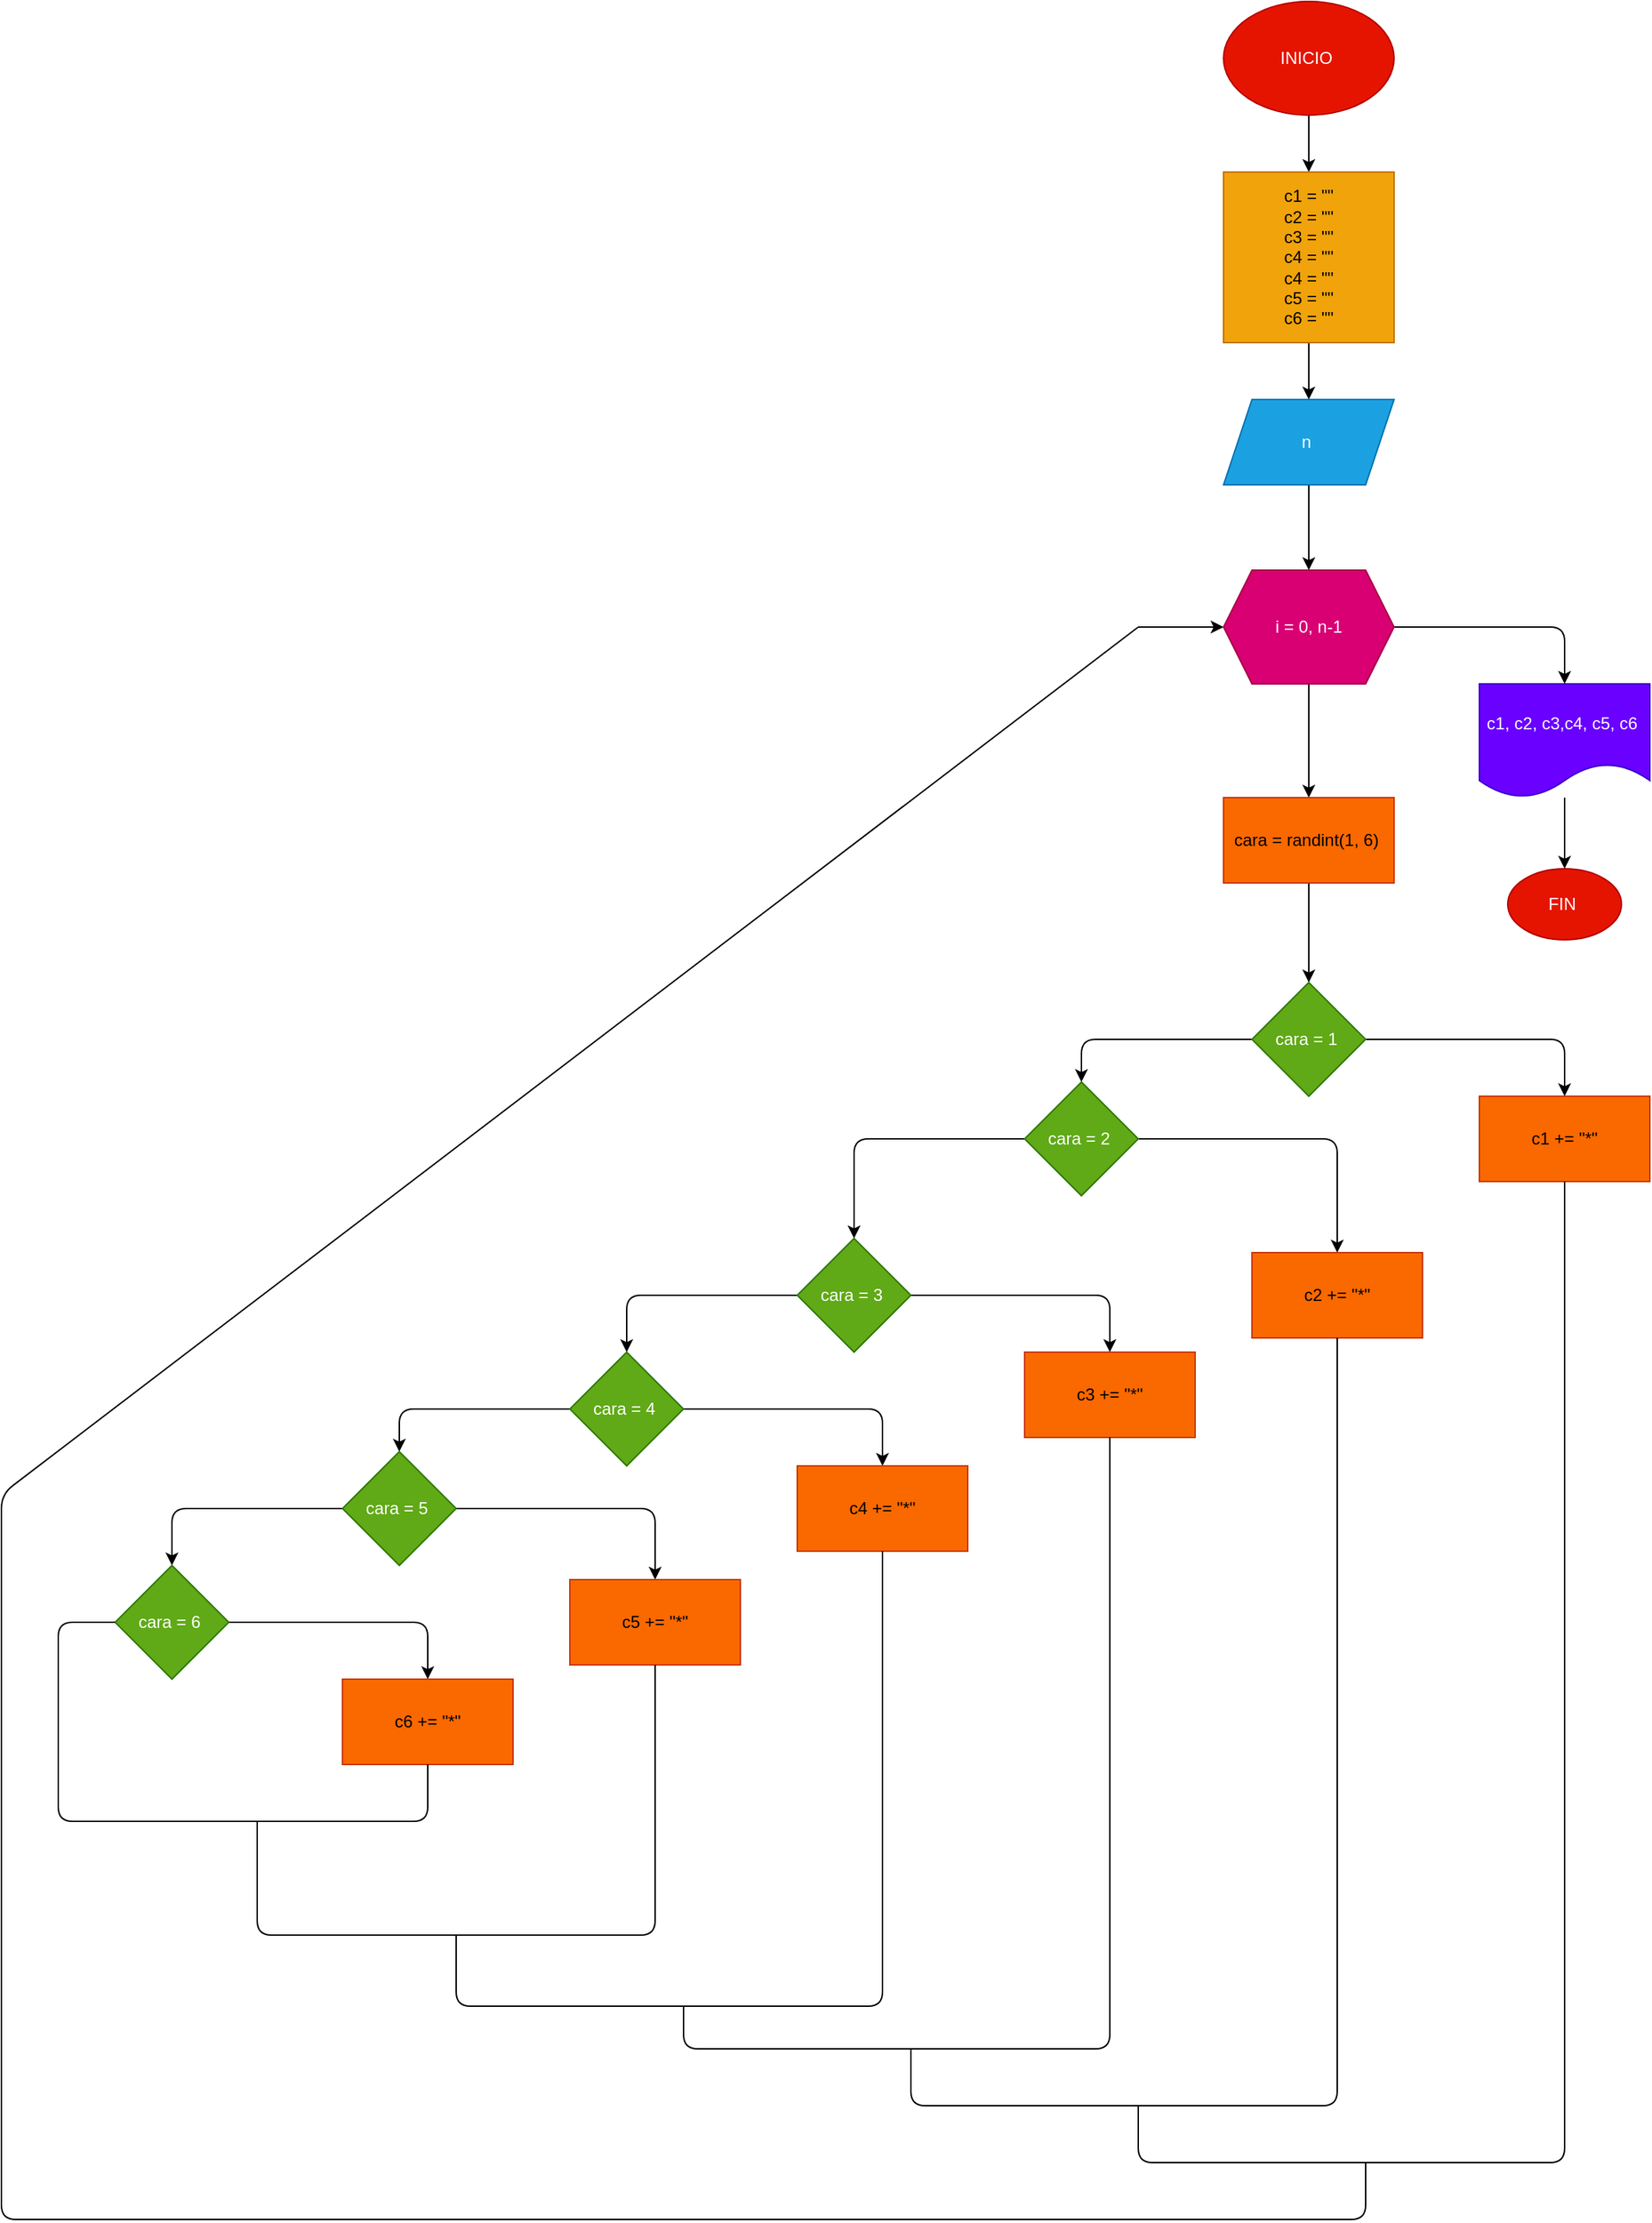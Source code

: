 <mxfile>
    <diagram id="fER66-QO0JmWQV-vCX6K" name="Page-1">
        <mxGraphModel dx="2770" dy="2543" grid="1" gridSize="10" guides="1" tooltips="1" connect="1" arrows="1" fold="1" page="1" pageScale="1" pageWidth="850" pageHeight="1100" math="0" shadow="0">
            <root>
                <mxCell id="0"/>
                <mxCell id="1" parent="0"/>
                <mxCell id="4" value="" style="edgeStyle=none;html=1;" edge="1" parent="1" source="2" target="3">
                    <mxGeometry relative="1" as="geometry"/>
                </mxCell>
                <mxCell id="2" value="INICIO&amp;nbsp;" style="ellipse;whiteSpace=wrap;html=1;fillColor=#e51400;fontColor=#ffffff;strokeColor=#B20000;" vertex="1" parent="1">
                    <mxGeometry x="380" y="-1080" width="120" height="80" as="geometry"/>
                </mxCell>
                <mxCell id="6" value="" style="edgeStyle=none;html=1;" edge="1" parent="1" source="3" target="5">
                    <mxGeometry relative="1" as="geometry"/>
                </mxCell>
                <mxCell id="3" value="c1 = &quot;&quot;&lt;br&gt;c2 = &quot;&quot;&lt;br&gt;c3 = &quot;&quot;&lt;br&gt;c4 = &quot;&quot;&lt;br&gt;c4 = &quot;&quot;&lt;br&gt;c5 = &quot;&quot;&lt;br&gt;c6 = &quot;&quot;" style="whiteSpace=wrap;html=1;fillColor=#f0a30a;fontColor=#000000;strokeColor=#BD7000;" vertex="1" parent="1">
                    <mxGeometry x="380" y="-960" width="120" height="120" as="geometry"/>
                </mxCell>
                <mxCell id="8" style="edgeStyle=none;html=1;entryX=0.5;entryY=0;entryDx=0;entryDy=0;" edge="1" parent="1" source="5" target="7">
                    <mxGeometry relative="1" as="geometry"/>
                </mxCell>
                <mxCell id="5" value="n&amp;nbsp;" style="shape=parallelogram;perimeter=parallelogramPerimeter;whiteSpace=wrap;html=1;fixedSize=1;fillColor=#1ba1e2;fontColor=#ffffff;strokeColor=#006EAF;" vertex="1" parent="1">
                    <mxGeometry x="380" y="-800" width="120" height="60" as="geometry"/>
                </mxCell>
                <mxCell id="10" value="" style="edgeStyle=none;html=1;" edge="1" parent="1" source="7" target="9">
                    <mxGeometry relative="1" as="geometry">
                        <Array as="points">
                            <mxPoint x="620" y="-640"/>
                        </Array>
                    </mxGeometry>
                </mxCell>
                <mxCell id="14" value="" style="edgeStyle=none;html=1;" edge="1" parent="1" source="7" target="13">
                    <mxGeometry relative="1" as="geometry"/>
                </mxCell>
                <mxCell id="7" value="i = 0, n-1" style="shape=hexagon;perimeter=hexagonPerimeter2;whiteSpace=wrap;html=1;fixedSize=1;fillColor=#d80073;fontColor=#ffffff;strokeColor=#A50040;" vertex="1" parent="1">
                    <mxGeometry x="380" y="-680" width="120" height="80" as="geometry"/>
                </mxCell>
                <mxCell id="12" value="" style="edgeStyle=none;html=1;" edge="1" parent="1" source="9" target="11">
                    <mxGeometry relative="1" as="geometry"/>
                </mxCell>
                <mxCell id="9" value="c1, c2, c3,c4, c5, c6&amp;nbsp;" style="shape=document;whiteSpace=wrap;html=1;boundedLbl=1;fillColor=#6a00ff;fontColor=#ffffff;strokeColor=#3700CC;" vertex="1" parent="1">
                    <mxGeometry x="560" y="-600" width="120" height="80" as="geometry"/>
                </mxCell>
                <mxCell id="11" value="FIN&amp;nbsp;" style="ellipse;whiteSpace=wrap;html=1;fillColor=#e51400;fontColor=#ffffff;strokeColor=#B20000;" vertex="1" parent="1">
                    <mxGeometry x="580" y="-470" width="80" height="50" as="geometry"/>
                </mxCell>
                <mxCell id="18" value="" style="edgeStyle=none;html=1;" edge="1" parent="1" source="13" target="17">
                    <mxGeometry relative="1" as="geometry"/>
                </mxCell>
                <mxCell id="13" value="cara = randint(1, 6)&amp;nbsp;" style="whiteSpace=wrap;html=1;fillColor=#fa6800;fontColor=#000000;strokeColor=#C73500;" vertex="1" parent="1">
                    <mxGeometry x="380" y="-520" width="120" height="60" as="geometry"/>
                </mxCell>
                <mxCell id="20" style="edgeStyle=none;html=1;entryX=0.5;entryY=0;entryDx=0;entryDy=0;" edge="1" parent="1" source="17" target="19">
                    <mxGeometry relative="1" as="geometry">
                        <Array as="points">
                            <mxPoint x="620" y="-350"/>
                        </Array>
                    </mxGeometry>
                </mxCell>
                <mxCell id="22" value="" style="edgeStyle=none;html=1;" edge="1" parent="1" source="17" target="21">
                    <mxGeometry relative="1" as="geometry">
                        <Array as="points">
                            <mxPoint x="280" y="-350"/>
                        </Array>
                    </mxGeometry>
                </mxCell>
                <mxCell id="17" value="cara = 1&amp;nbsp;" style="rhombus;whiteSpace=wrap;html=1;fillColor=#60a917;fontColor=#ffffff;strokeColor=#2D7600;" vertex="1" parent="1">
                    <mxGeometry x="400" y="-390" width="80" height="80" as="geometry"/>
                </mxCell>
                <mxCell id="19" value="c1 += &quot;*&quot;" style="whiteSpace=wrap;html=1;fillColor=#fa6800;fontColor=#000000;strokeColor=#C73500;" vertex="1" parent="1">
                    <mxGeometry x="560" y="-310" width="120" height="60" as="geometry"/>
                </mxCell>
                <mxCell id="24" value="" style="edgeStyle=none;html=1;" edge="1" parent="1" source="21" target="25">
                    <mxGeometry relative="1" as="geometry">
                        <mxPoint x="410" y="-280" as="targetPoint"/>
                        <Array as="points">
                            <mxPoint x="370" y="-280"/>
                            <mxPoint x="460" y="-280"/>
                        </Array>
                    </mxGeometry>
                </mxCell>
                <mxCell id="27" style="edgeStyle=none;html=1;entryX=0.5;entryY=0;entryDx=0;entryDy=0;" edge="1" parent="1" source="21" target="26">
                    <mxGeometry relative="1" as="geometry">
                        <Array as="points">
                            <mxPoint x="120" y="-280"/>
                        </Array>
                    </mxGeometry>
                </mxCell>
                <mxCell id="21" value="cara = 2&amp;nbsp;" style="rhombus;whiteSpace=wrap;html=1;fillColor=#60a917;fontColor=#ffffff;strokeColor=#2D7600;" vertex="1" parent="1">
                    <mxGeometry x="240" y="-320" width="80" height="80" as="geometry"/>
                </mxCell>
                <mxCell id="25" value="c2 += &quot;*&quot;" style="rounded=0;whiteSpace=wrap;html=1;fillColor=#fa6800;fontColor=#000000;strokeColor=#C73500;" vertex="1" parent="1">
                    <mxGeometry x="400" y="-200" width="120" height="60" as="geometry"/>
                </mxCell>
                <mxCell id="29" value="" style="edgeStyle=none;html=1;" edge="1" parent="1" source="26" target="28">
                    <mxGeometry relative="1" as="geometry">
                        <Array as="points">
                            <mxPoint x="300" y="-170"/>
                        </Array>
                    </mxGeometry>
                </mxCell>
                <mxCell id="31" value="" style="edgeStyle=none;html=1;" edge="1" parent="1" source="26" target="30">
                    <mxGeometry relative="1" as="geometry">
                        <Array as="points">
                            <mxPoint x="-40" y="-170"/>
                        </Array>
                    </mxGeometry>
                </mxCell>
                <mxCell id="26" value="cara = 3&amp;nbsp;" style="rhombus;whiteSpace=wrap;html=1;fillColor=#60a917;fontColor=#ffffff;strokeColor=#2D7600;" vertex="1" parent="1">
                    <mxGeometry x="80" y="-210" width="80" height="80" as="geometry"/>
                </mxCell>
                <mxCell id="28" value="c3 += &quot;*&quot;" style="whiteSpace=wrap;html=1;fillColor=#fa6800;fontColor=#000000;strokeColor=#C73500;" vertex="1" parent="1">
                    <mxGeometry x="240" y="-130" width="120" height="60" as="geometry"/>
                </mxCell>
                <mxCell id="36" value="" style="edgeStyle=none;html=1;entryX=0.5;entryY=0;entryDx=0;entryDy=0;" edge="1" parent="1" source="30" target="37">
                    <mxGeometry relative="1" as="geometry">
                        <Array as="points">
                            <mxPoint x="140" y="-90"/>
                        </Array>
                    </mxGeometry>
                </mxCell>
                <mxCell id="39" value="" style="edgeStyle=none;html=1;" edge="1" parent="1" source="30" target="38">
                    <mxGeometry relative="1" as="geometry">
                        <Array as="points">
                            <mxPoint x="-200" y="-90"/>
                        </Array>
                    </mxGeometry>
                </mxCell>
                <mxCell id="30" value="cara = 4&amp;nbsp;" style="rhombus;whiteSpace=wrap;html=1;fillColor=#60a917;fontColor=#ffffff;strokeColor=#2D7600;" vertex="1" parent="1">
                    <mxGeometry x="-80" y="-130" width="80" height="80" as="geometry"/>
                </mxCell>
                <mxCell id="37" value="c4 += &quot;*&quot;" style="rounded=0;whiteSpace=wrap;html=1;fillColor=#fa6800;fontColor=#000000;strokeColor=#C73500;" vertex="1" parent="1">
                    <mxGeometry x="80" y="-50" width="120" height="60" as="geometry"/>
                </mxCell>
                <mxCell id="40" value="" style="edgeStyle=none;html=1;" edge="1" parent="1" source="38" target="41">
                    <mxGeometry relative="1" as="geometry">
                        <mxPoint x="-70" y="-30" as="targetPoint"/>
                        <Array as="points">
                            <mxPoint x="-20" y="-20"/>
                        </Array>
                    </mxGeometry>
                </mxCell>
                <mxCell id="43" value="" style="edgeStyle=none;html=1;" edge="1" parent="1" source="38" target="42">
                    <mxGeometry relative="1" as="geometry">
                        <Array as="points">
                            <mxPoint x="-360" y="-20"/>
                        </Array>
                    </mxGeometry>
                </mxCell>
                <mxCell id="38" value="cara = 5&amp;nbsp;" style="rhombus;whiteSpace=wrap;html=1;fillColor=#60a917;fontColor=#ffffff;strokeColor=#2D7600;" vertex="1" parent="1">
                    <mxGeometry x="-240" y="-60" width="80" height="80" as="geometry"/>
                </mxCell>
                <mxCell id="41" value="c5 += &quot;*&quot;" style="rounded=0;whiteSpace=wrap;html=1;fillColor=#fa6800;fontColor=#000000;strokeColor=#C73500;" vertex="1" parent="1">
                    <mxGeometry x="-80" y="30.0" width="120" height="60" as="geometry"/>
                </mxCell>
                <mxCell id="46" style="edgeStyle=none;html=1;entryX=0.5;entryY=0;entryDx=0;entryDy=0;" edge="1" parent="1" source="42" target="45">
                    <mxGeometry relative="1" as="geometry">
                        <Array as="points">
                            <mxPoint x="-180" y="60"/>
                        </Array>
                    </mxGeometry>
                </mxCell>
                <mxCell id="42" value="cara = 6&amp;nbsp;" style="rhombus;whiteSpace=wrap;html=1;fillColor=#60a917;fontColor=#ffffff;strokeColor=#2D7600;" vertex="1" parent="1">
                    <mxGeometry x="-400" y="20" width="80" height="80" as="geometry"/>
                </mxCell>
                <mxCell id="45" value="c6 += &quot;*&quot;" style="rounded=0;whiteSpace=wrap;html=1;fillColor=#fa6800;fontColor=#000000;strokeColor=#C73500;" vertex="1" parent="1">
                    <mxGeometry x="-240" y="100" width="120" height="60" as="geometry"/>
                </mxCell>
                <mxCell id="47" value="" style="endArrow=none;html=1;entryX=0;entryY=0.5;entryDx=0;entryDy=0;exitX=0.5;exitY=1;exitDx=0;exitDy=0;" edge="1" parent="1" source="45" target="42">
                    <mxGeometry width="50" height="50" relative="1" as="geometry">
                        <mxPoint x="-70" y="200" as="sourcePoint"/>
                        <mxPoint x="-230" y="-30" as="targetPoint"/>
                        <Array as="points">
                            <mxPoint x="-180" y="200"/>
                            <mxPoint x="-440" y="200"/>
                            <mxPoint x="-440" y="60"/>
                        </Array>
                    </mxGeometry>
                </mxCell>
                <mxCell id="48" value="" style="endArrow=none;html=1;entryX=0.5;entryY=1;entryDx=0;entryDy=0;" edge="1" parent="1" target="19">
                    <mxGeometry width="50" height="50" relative="1" as="geometry">
                        <mxPoint x="320" y="400" as="sourcePoint"/>
                        <mxPoint x="680" y="-190" as="targetPoint"/>
                        <Array as="points">
                            <mxPoint x="320" y="440"/>
                            <mxPoint x="620" y="440"/>
                        </Array>
                    </mxGeometry>
                </mxCell>
                <mxCell id="49" value="" style="endArrow=none;html=1;entryX=0.5;entryY=1;entryDx=0;entryDy=0;" edge="1" parent="1" target="25">
                    <mxGeometry width="50" height="50" relative="1" as="geometry">
                        <mxPoint x="160" y="360" as="sourcePoint"/>
                        <mxPoint x="490" y="-60" as="targetPoint"/>
                        <Array as="points">
                            <mxPoint x="160" y="400"/>
                            <mxPoint x="460" y="400"/>
                        </Array>
                    </mxGeometry>
                </mxCell>
                <mxCell id="50" value="" style="endArrow=none;html=1;exitX=0.5;exitY=1;exitDx=0;exitDy=0;" edge="1" parent="1" source="41">
                    <mxGeometry width="50" height="50" relative="1" as="geometry">
                        <mxPoint x="-20" y="280" as="sourcePoint"/>
                        <mxPoint x="-300" y="200" as="targetPoint"/>
                        <Array as="points">
                            <mxPoint x="-20" y="280"/>
                            <mxPoint x="-300" y="280"/>
                        </Array>
                    </mxGeometry>
                </mxCell>
                <mxCell id="51" value="" style="endArrow=none;html=1;entryX=0.5;entryY=1;entryDx=0;entryDy=0;" edge="1" parent="1" target="37">
                    <mxGeometry width="50" height="50" relative="1" as="geometry">
                        <mxPoint x="-160" y="280" as="sourcePoint"/>
                        <mxPoint x="180" y="70" as="targetPoint"/>
                        <Array as="points">
                            <mxPoint x="-160" y="330"/>
                            <mxPoint x="140" y="330"/>
                        </Array>
                    </mxGeometry>
                </mxCell>
                <mxCell id="52" value="" style="endArrow=none;html=1;entryX=0.5;entryY=1;entryDx=0;entryDy=0;" edge="1" parent="1" target="28">
                    <mxGeometry width="50" height="50" relative="1" as="geometry">
                        <mxPoint y="330" as="sourcePoint"/>
                        <mxPoint x="340" y="40" as="targetPoint"/>
                        <Array as="points">
                            <mxPoint y="360"/>
                            <mxPoint x="300" y="360"/>
                        </Array>
                    </mxGeometry>
                </mxCell>
                <mxCell id="54" value="" style="endArrow=none;html=1;" edge="1" parent="1">
                    <mxGeometry width="50" height="50" relative="1" as="geometry">
                        <mxPoint x="320" y="-640" as="sourcePoint"/>
                        <mxPoint x="480" y="440" as="targetPoint"/>
                        <Array as="points">
                            <mxPoint x="-480" y="-30"/>
                            <mxPoint x="-480" y="480"/>
                            <mxPoint x="480" y="480"/>
                        </Array>
                    </mxGeometry>
                </mxCell>
                <mxCell id="55" value="" style="endArrow=classic;html=1;entryX=0;entryY=0.5;entryDx=0;entryDy=0;" edge="1" parent="1" target="7">
                    <mxGeometry width="50" height="50" relative="1" as="geometry">
                        <mxPoint x="320" y="-640" as="sourcePoint"/>
                        <mxPoint x="380" y="-670" as="targetPoint"/>
                    </mxGeometry>
                </mxCell>
            </root>
        </mxGraphModel>
    </diagram>
</mxfile>
